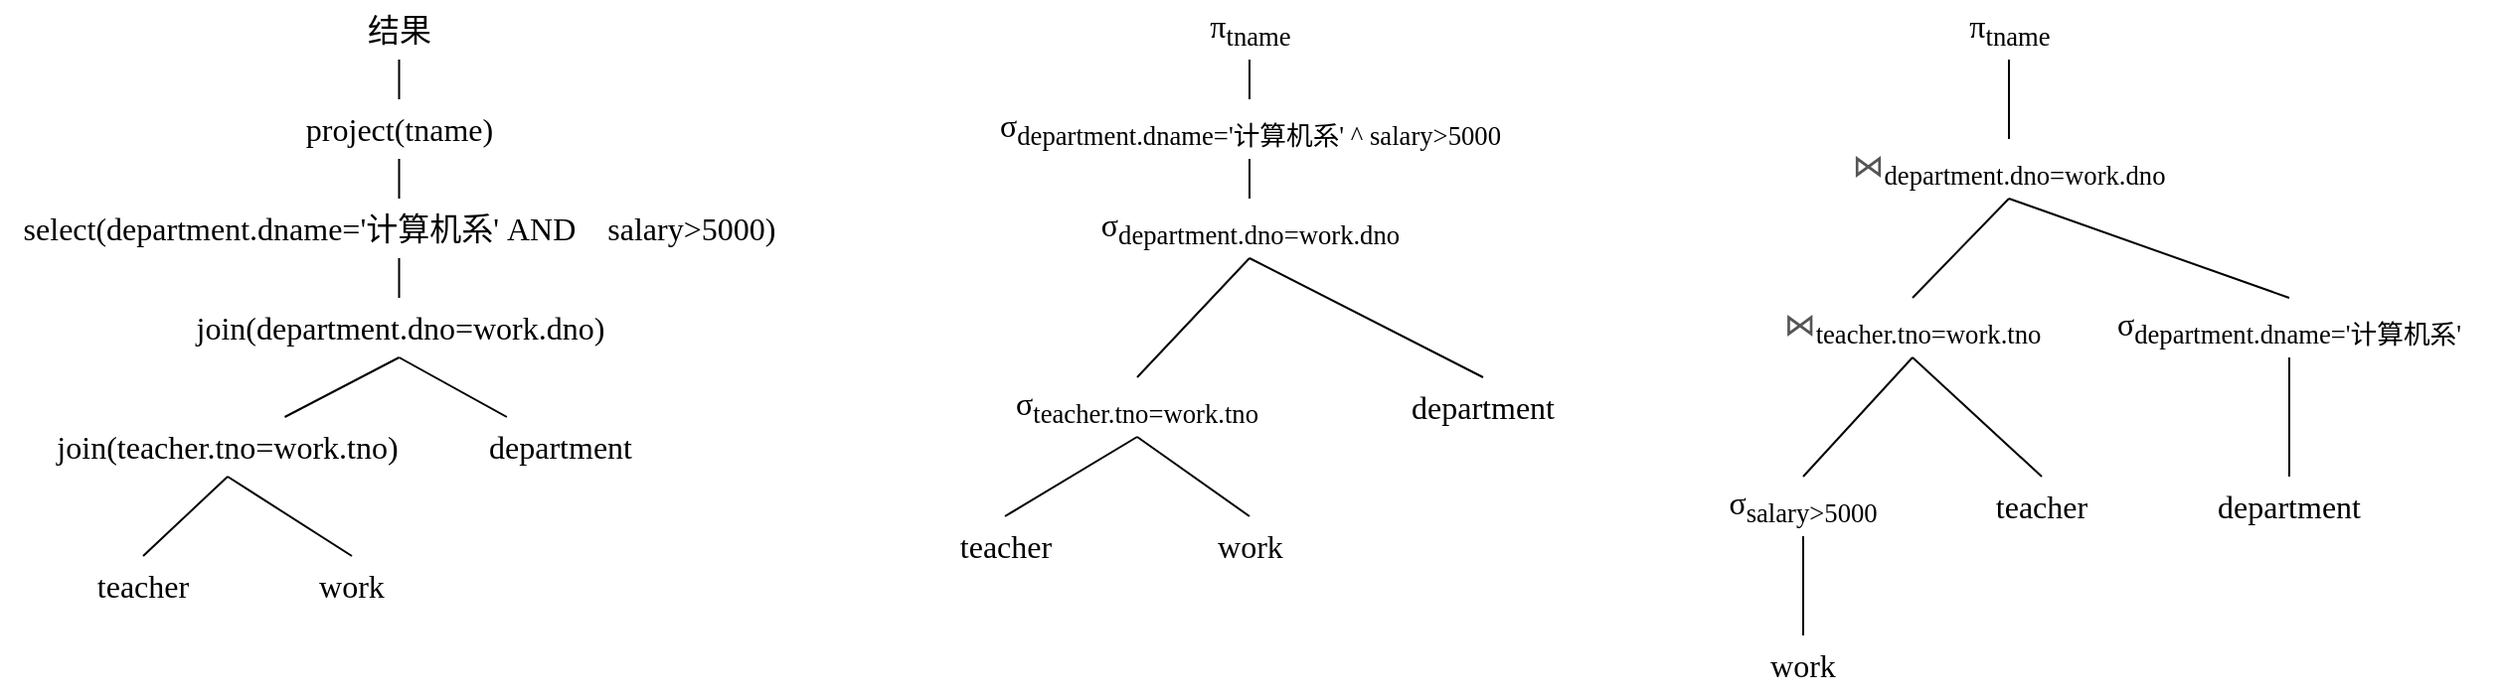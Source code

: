 <mxfile version="20.2.3" type="device"><diagram id="wJKtNPSoCHfU9U4MhGxK" name="第 1 页"><mxGraphModel dx="1452" dy="616" grid="1" gridSize="10" guides="1" tooltips="1" connect="1" arrows="1" fold="1" page="1" pageScale="1" pageWidth="827" pageHeight="1169" math="0" shadow="0"><root><mxCell id="0"/><mxCell id="1" parent="0"/><mxCell id="VdmW_lygGwy9s1eV7hQZ-3" value="" style="rounded=0;orthogonalLoop=1;jettySize=auto;html=1;endArrow=none;endFill=0;exitX=0.5;exitY=1;exitDx=0;exitDy=0;entryX=0.5;entryY=0;entryDx=0;entryDy=0;fontSize=16;" parent="1" source="VdmW_lygGwy9s1eV7hQZ-1" target="VdmW_lygGwy9s1eV7hQZ-2" edge="1"><mxGeometry relative="1" as="geometry"/></mxCell><mxCell id="VdmW_lygGwy9s1eV7hQZ-1" value="结果" style="text;html=1;strokeColor=none;fillColor=none;align=center;verticalAlign=middle;whiteSpace=wrap;rounded=0;fontFamily=Times New Roman;fontSize=16;" parent="1" vertex="1"><mxGeometry x="-76.25" y="80" width="60" height="30" as="geometry"/></mxCell><mxCell id="VdmW_lygGwy9s1eV7hQZ-5" value="" style="edgeStyle=none;rounded=0;orthogonalLoop=1;jettySize=auto;html=1;fontFamily=Times New Roman;endArrow=none;endFill=0;entryX=0.5;entryY=0;entryDx=0;entryDy=0;exitX=0.5;exitY=1;exitDx=0;exitDy=0;fontSize=16;" parent="1" source="VdmW_lygGwy9s1eV7hQZ-2" target="VdmW_lygGwy9s1eV7hQZ-4" edge="1"><mxGeometry relative="1" as="geometry"/></mxCell><mxCell id="VdmW_lygGwy9s1eV7hQZ-2" value="&lt;font face=&quot;Times New Roman&quot; style=&quot;font-size: 16px;&quot;&gt;project(tname)&lt;/font&gt;" style="text;html=1;strokeColor=none;fillColor=none;align=center;verticalAlign=middle;whiteSpace=wrap;rounded=0;fontSize=16;" parent="1" vertex="1"><mxGeometry x="-91.25" y="130" width="90" height="30" as="geometry"/></mxCell><mxCell id="VdmW_lygGwy9s1eV7hQZ-7" value="" style="edgeStyle=none;rounded=0;orthogonalLoop=1;jettySize=auto;html=1;fontFamily=Times New Roman;endArrow=none;endFill=0;entryX=0.5;entryY=0;entryDx=0;entryDy=0;exitX=0.5;exitY=1;exitDx=0;exitDy=0;fontSize=16;" parent="1" source="VdmW_lygGwy9s1eV7hQZ-4" target="VdmW_lygGwy9s1eV7hQZ-6" edge="1"><mxGeometry relative="1" as="geometry"/></mxCell><mxCell id="VdmW_lygGwy9s1eV7hQZ-4" value="&lt;font face=&quot;Times New Roman&quot; style=&quot;font-size: 16px;&quot;&gt;select(department.dname='计算机系' AND　salary&amp;gt;5000)&lt;/font&gt;" style="text;html=1;strokeColor=none;fillColor=none;align=center;verticalAlign=middle;whiteSpace=wrap;rounded=0;fontFamily=Times New Roman;fontSize=16;" parent="1" vertex="1"><mxGeometry x="-246.25" y="180" width="400" height="30" as="geometry"/></mxCell><mxCell id="VdmW_lygGwy9s1eV7hQZ-9" value="" style="edgeStyle=none;rounded=0;orthogonalLoop=1;jettySize=auto;html=1;fontFamily=Times New Roman;endArrow=none;endFill=0;exitX=0.5;exitY=1;exitDx=0;exitDy=0;fontSize=16;" parent="1" source="VdmW_lygGwy9s1eV7hQZ-6" target="VdmW_lygGwy9s1eV7hQZ-8" edge="1"><mxGeometry relative="1" as="geometry"/></mxCell><mxCell id="VdmW_lygGwy9s1eV7hQZ-11" value="" style="edgeStyle=none;rounded=0;orthogonalLoop=1;jettySize=auto;html=1;fontFamily=Times New Roman;endArrow=none;endFill=0;exitX=0.5;exitY=1;exitDx=0;exitDy=0;fontSize=16;" parent="1" source="VdmW_lygGwy9s1eV7hQZ-6" target="VdmW_lygGwy9s1eV7hQZ-10" edge="1"><mxGeometry relative="1" as="geometry"/></mxCell><mxCell id="VdmW_lygGwy9s1eV7hQZ-6" value="join(department.dno=work.dno)" style="text;html=1;strokeColor=none;fillColor=none;align=center;verticalAlign=middle;whiteSpace=wrap;rounded=0;fontFamily=Times New Roman;fontSize=16;" parent="1" vertex="1"><mxGeometry x="-172.5" y="230" width="252.5" height="30" as="geometry"/></mxCell><mxCell id="VdmW_lygGwy9s1eV7hQZ-12" style="edgeStyle=none;rounded=0;orthogonalLoop=1;jettySize=auto;html=1;exitX=0.5;exitY=1;exitDx=0;exitDy=0;fontFamily=Times New Roman;endArrow=none;endFill=0;entryX=0.5;entryY=0;entryDx=0;entryDy=0;fontSize=16;" parent="1" source="VdmW_lygGwy9s1eV7hQZ-8" target="VdmW_lygGwy9s1eV7hQZ-13" edge="1"><mxGeometry relative="1" as="geometry"><mxPoint x="-130" y="420" as="targetPoint"/></mxGeometry></mxCell><mxCell id="VdmW_lygGwy9s1eV7hQZ-16" style="edgeStyle=none;rounded=0;orthogonalLoop=1;jettySize=auto;html=1;exitX=0.5;exitY=1;exitDx=0;exitDy=0;entryX=0.5;entryY=0;entryDx=0;entryDy=0;fontFamily=Times New Roman;endArrow=none;endFill=0;fontSize=16;" parent="1" source="VdmW_lygGwy9s1eV7hQZ-8" target="VdmW_lygGwy9s1eV7hQZ-14" edge="1"><mxGeometry relative="1" as="geometry"/></mxCell><mxCell id="VdmW_lygGwy9s1eV7hQZ-8" value="join(teacher.tno=work.tno)" style="text;html=1;strokeColor=none;fillColor=none;align=center;verticalAlign=middle;whiteSpace=wrap;rounded=0;fontFamily=Times New Roman;fontSize=16;" parent="1" vertex="1"><mxGeometry x="-220" y="290" width="175" height="30" as="geometry"/></mxCell><mxCell id="VdmW_lygGwy9s1eV7hQZ-10" value="department" style="text;html=1;strokeColor=none;fillColor=none;align=center;verticalAlign=middle;whiteSpace=wrap;rounded=0;fontFamily=Times New Roman;fontSize=16;" parent="1" vertex="1"><mxGeometry x="-10" y="290" width="90" height="30" as="geometry"/></mxCell><mxCell id="VdmW_lygGwy9s1eV7hQZ-13" value="teacher" style="text;html=1;strokeColor=none;fillColor=none;align=center;verticalAlign=middle;whiteSpace=wrap;rounded=0;fontFamily=Times New Roman;fontSize=16;" parent="1" vertex="1"><mxGeometry x="-220" y="360" width="90" height="30" as="geometry"/></mxCell><mxCell id="VdmW_lygGwy9s1eV7hQZ-14" value="work" style="text;html=1;strokeColor=none;fillColor=none;align=center;verticalAlign=middle;whiteSpace=wrap;rounded=0;fontFamily=Times New Roman;fontSize=16;" parent="1" vertex="1"><mxGeometry x="-110" y="360" width="80" height="30" as="geometry"/></mxCell><mxCell id="VdmW_lygGwy9s1eV7hQZ-18" value="&lt;font face=&quot;Times New Roman&quot; style=&quot;font-size: 16px;&quot;&gt;σ&lt;sub&gt;department.dname='计算机系' ^ salary&amp;gt;5000&lt;/sub&gt;&lt;/font&gt;" style="text;html=1;strokeColor=none;fillColor=none;align=center;verticalAlign=middle;whiteSpace=wrap;rounded=0;fontSize=16;" parent="1" vertex="1"><mxGeometry x="239.5" y="130" width="284" height="30" as="geometry"/></mxCell><mxCell id="VdmW_lygGwy9s1eV7hQZ-21" style="edgeStyle=none;rounded=0;orthogonalLoop=1;jettySize=auto;html=1;entryX=0.5;entryY=1;entryDx=0;entryDy=0;fontFamily=Times New Roman;fontSize=16;endArrow=none;endFill=0;" parent="1" source="VdmW_lygGwy9s1eV7hQZ-20" target="VdmW_lygGwy9s1eV7hQZ-18" edge="1"><mxGeometry relative="1" as="geometry"/></mxCell><mxCell id="VdmW_lygGwy9s1eV7hQZ-25" style="edgeStyle=none;rounded=0;orthogonalLoop=1;jettySize=auto;html=1;exitX=0.5;exitY=1;exitDx=0;exitDy=0;fontFamily=Times New Roman;fontSize=16;endArrow=none;endFill=0;entryX=0.5;entryY=0;entryDx=0;entryDy=0;" parent="1" source="VdmW_lygGwy9s1eV7hQZ-20" target="VdmW_lygGwy9s1eV7hQZ-26" edge="1"><mxGeometry relative="1" as="geometry"><mxPoint x="344" y="260" as="targetPoint"/></mxGeometry></mxCell><mxCell id="VdmW_lygGwy9s1eV7hQZ-20" value="&lt;font face=&quot;Times New Roman&quot; style=&quot;font-size: 16px;&quot;&gt;σ&lt;sub&gt;department.dno=work.dno&lt;/sub&gt;&lt;/font&gt;" style="text;html=1;strokeColor=none;fillColor=none;align=center;verticalAlign=middle;whiteSpace=wrap;rounded=0;fontSize=16;" parent="1" vertex="1"><mxGeometry x="298.5" y="180" width="166" height="30" as="geometry"/></mxCell><mxCell id="VdmW_lygGwy9s1eV7hQZ-24" style="edgeStyle=none;rounded=0;orthogonalLoop=1;jettySize=auto;html=1;entryX=0.5;entryY=0;entryDx=0;entryDy=0;fontFamily=Times New Roman;fontSize=16;endArrow=none;endFill=0;" parent="1" source="VdmW_lygGwy9s1eV7hQZ-23" target="VdmW_lygGwy9s1eV7hQZ-18" edge="1"><mxGeometry relative="1" as="geometry"/></mxCell><mxCell id="VdmW_lygGwy9s1eV7hQZ-23" value="&lt;span style=&quot;font-family: &amp;quot;Times New Roman&amp;quot;;&quot;&gt;π&lt;/span&gt;&lt;sub style=&quot;font-family: &amp;quot;Times New Roman&amp;quot;;&quot;&gt;tname&lt;/sub&gt;" style="text;html=1;strokeColor=none;fillColor=none;align=center;verticalAlign=middle;whiteSpace=wrap;rounded=0;fontSize=16;" parent="1" vertex="1"><mxGeometry x="336.5" y="80" width="90" height="30" as="geometry"/></mxCell><mxCell id="VdmW_lygGwy9s1eV7hQZ-29" style="edgeStyle=none;rounded=0;orthogonalLoop=1;jettySize=auto;html=1;exitX=0.5;exitY=1;exitDx=0;exitDy=0;fontFamily=Times New Roman;fontSize=16;endArrow=none;endFill=0;entryX=0.5;entryY=0;entryDx=0;entryDy=0;" parent="1" source="VdmW_lygGwy9s1eV7hQZ-26" target="VdmW_lygGwy9s1eV7hQZ-30" edge="1"><mxGeometry relative="1" as="geometry"><mxPoint x="314" y="340" as="targetPoint"/></mxGeometry></mxCell><mxCell id="VdmW_lygGwy9s1eV7hQZ-31" style="edgeStyle=none;rounded=0;orthogonalLoop=1;jettySize=auto;html=1;exitX=0.5;exitY=1;exitDx=0;exitDy=0;fontFamily=Times New Roman;fontSize=16;endArrow=none;endFill=0;entryX=0.5;entryY=0;entryDx=0;entryDy=0;" parent="1" source="VdmW_lygGwy9s1eV7hQZ-26" target="VdmW_lygGwy9s1eV7hQZ-32" edge="1"><mxGeometry relative="1" as="geometry"><mxPoint x="414" y="340" as="targetPoint"/></mxGeometry></mxCell><mxCell id="VdmW_lygGwy9s1eV7hQZ-26" value="&lt;span style=&quot;font-family: &amp;quot;Times New Roman&amp;quot;;&quot;&gt;σ&lt;/span&gt;&lt;sub style=&quot;font-family: &amp;quot;Times New Roman&amp;quot;;&quot;&gt;teacher.tno=work.tno&lt;/sub&gt;" style="text;html=1;strokeColor=none;fillColor=none;align=center;verticalAlign=middle;whiteSpace=wrap;rounded=0;fontSize=16;" parent="1" vertex="1"><mxGeometry x="250" y="270" width="150" height="30" as="geometry"/></mxCell><mxCell id="VdmW_lygGwy9s1eV7hQZ-28" style="edgeStyle=none;rounded=0;orthogonalLoop=1;jettySize=auto;html=1;exitX=0.5;exitY=0;exitDx=0;exitDy=0;entryX=0.5;entryY=1;entryDx=0;entryDy=0;fontFamily=Times New Roman;fontSize=16;endArrow=none;endFill=0;" parent="1" source="VdmW_lygGwy9s1eV7hQZ-27" target="VdmW_lygGwy9s1eV7hQZ-20" edge="1"><mxGeometry relative="1" as="geometry"/></mxCell><mxCell id="VdmW_lygGwy9s1eV7hQZ-27" value="&lt;font face=&quot;Times New Roman&quot;&gt;department&lt;/font&gt;" style="text;html=1;strokeColor=none;fillColor=none;align=center;verticalAlign=middle;whiteSpace=wrap;rounded=0;fontSize=16;" parent="1" vertex="1"><mxGeometry x="449" y="270" width="100" height="30" as="geometry"/></mxCell><mxCell id="VdmW_lygGwy9s1eV7hQZ-30" value="&lt;font face=&quot;Times New Roman&quot;&gt;teacher&lt;/font&gt;" style="text;html=1;strokeColor=none;fillColor=none;align=center;verticalAlign=middle;whiteSpace=wrap;rounded=0;fontSize=16;" parent="1" vertex="1"><mxGeometry x="218.5" y="340" width="80" height="30" as="geometry"/></mxCell><mxCell id="VdmW_lygGwy9s1eV7hQZ-32" value="&lt;font face=&quot;Times New Roman&quot;&gt;work&lt;/font&gt;" style="text;html=1;strokeColor=none;fillColor=none;align=center;verticalAlign=middle;whiteSpace=wrap;rounded=0;fontSize=16;" parent="1" vertex="1"><mxGeometry x="341.5" y="340" width="80" height="30" as="geometry"/></mxCell><mxCell id="VdmW_lygGwy9s1eV7hQZ-35" style="edgeStyle=none;rounded=0;orthogonalLoop=1;jettySize=auto;html=1;exitX=0.5;exitY=1;exitDx=0;exitDy=0;fontFamily=Times New Roman;fontSize=16;endArrow=none;endFill=0;entryX=0.5;entryY=0;entryDx=0;entryDy=0;" parent="1" source="VdmW_lygGwy9s1eV7hQZ-36" target="VdmW_lygGwy9s1eV7hQZ-41" edge="1"><mxGeometry relative="1" as="geometry"><mxPoint x="726" y="260" as="targetPoint"/></mxGeometry></mxCell><mxCell id="VdmW_lygGwy9s1eV7hQZ-36" value="&lt;span style=&quot;color: rgb(85, 85, 85); font-family: &amp;quot;microsoft yahei&amp;quot;; text-align: start; background-color: rgb(255, 255, 255);&quot;&gt;&lt;font style=&quot;font-size: 16px;&quot;&gt;⋈&lt;/font&gt;&lt;/span&gt;&lt;font face=&quot;Times New Roman&quot; style=&quot;font-size: 16px;&quot;&gt;&lt;sub&gt;department.dno=work.dno&lt;/sub&gt;&lt;/font&gt;" style="text;html=1;strokeColor=none;fillColor=none;align=center;verticalAlign=middle;whiteSpace=wrap;rounded=0;fontSize=16;" parent="1" vertex="1"><mxGeometry x="696" y="150" width="135" height="30" as="geometry"/></mxCell><mxCell id="VdmW_lygGwy9s1eV7hQZ-37" style="edgeStyle=none;rounded=0;orthogonalLoop=1;jettySize=auto;html=1;entryX=0.5;entryY=0;entryDx=0;entryDy=0;fontFamily=Times New Roman;fontSize=16;endArrow=none;endFill=0;exitX=0.5;exitY=1;exitDx=0;exitDy=0;" parent="1" source="VdmW_lygGwy9s1eV7hQZ-38" target="VdmW_lygGwy9s1eV7hQZ-36" edge="1"><mxGeometry relative="1" as="geometry"><mxPoint x="763.5" y="130" as="targetPoint"/></mxGeometry></mxCell><mxCell id="VdmW_lygGwy9s1eV7hQZ-38" value="&lt;span style=&quot;font-family: &amp;quot;Times New Roman&amp;quot;;&quot;&gt;π&lt;/span&gt;&lt;sub style=&quot;font-family: &amp;quot;Times New Roman&amp;quot;;&quot;&gt;tname&lt;/sub&gt;" style="text;html=1;strokeColor=none;fillColor=none;align=center;verticalAlign=middle;whiteSpace=wrap;rounded=0;fontSize=16;" parent="1" vertex="1"><mxGeometry x="718.5" y="80" width="90" height="30" as="geometry"/></mxCell><mxCell id="VdmW_lygGwy9s1eV7hQZ-39" style="edgeStyle=none;rounded=0;orthogonalLoop=1;jettySize=auto;html=1;exitX=0.5;exitY=1;exitDx=0;exitDy=0;fontFamily=Times New Roman;fontSize=16;endArrow=none;endFill=0;entryX=0.5;entryY=0;entryDx=0;entryDy=0;" parent="1" source="VdmW_lygGwy9s1eV7hQZ-41" target="VdmW_lygGwy9s1eV7hQZ-44" edge="1"><mxGeometry relative="1" as="geometry"><mxPoint x="696" y="340" as="targetPoint"/></mxGeometry></mxCell><mxCell id="VdmW_lygGwy9s1eV7hQZ-40" style="edgeStyle=none;rounded=0;orthogonalLoop=1;jettySize=auto;html=1;exitX=0.5;exitY=1;exitDx=0;exitDy=0;fontFamily=Times New Roman;fontSize=16;endArrow=none;endFill=0;entryX=0.5;entryY=0;entryDx=0;entryDy=0;" parent="1" source="VdmW_lygGwy9s1eV7hQZ-41" target="VdmW_lygGwy9s1eV7hQZ-45" edge="1"><mxGeometry relative="1" as="geometry"><mxPoint x="796" y="340" as="targetPoint"/></mxGeometry></mxCell><mxCell id="VdmW_lygGwy9s1eV7hQZ-41" value="&lt;span style=&quot;color: rgb(85, 85, 85); font-family: &amp;quot;microsoft yahei&amp;quot;; text-align: start; background-color: rgb(255, 255, 255);&quot;&gt;⋈&lt;/span&gt;&lt;sub style=&quot;font-family: &amp;quot;Times New Roman&amp;quot;;&quot;&gt;teacher.tno=work.tno&lt;/sub&gt;" style="text;html=1;strokeColor=none;fillColor=none;align=center;verticalAlign=middle;whiteSpace=wrap;rounded=0;fontSize=16;" parent="1" vertex="1"><mxGeometry x="640" y="230" width="150" height="30" as="geometry"/></mxCell><mxCell id="VdmW_lygGwy9s1eV7hQZ-42" style="edgeStyle=none;rounded=0;orthogonalLoop=1;jettySize=auto;html=1;exitX=0.5;exitY=0;exitDx=0;exitDy=0;entryX=0.5;entryY=1;entryDx=0;entryDy=0;fontFamily=Times New Roman;fontSize=16;endArrow=none;endFill=0;" parent="1" source="VdmW_lygGwy9s1eV7hQZ-43" target="VdmW_lygGwy9s1eV7hQZ-36" edge="1"><mxGeometry relative="1" as="geometry"/></mxCell><mxCell id="n6ID_uGD7zkXgSJ1SlxW-2" style="rounded=0;orthogonalLoop=1;jettySize=auto;html=1;exitX=0.5;exitY=1;exitDx=0;exitDy=0;entryX=0.5;entryY=0;entryDx=0;entryDy=0;fontSize=16;endArrow=none;endFill=0;" edge="1" parent="1" source="VdmW_lygGwy9s1eV7hQZ-43" target="n6ID_uGD7zkXgSJ1SlxW-1"><mxGeometry relative="1" as="geometry"/></mxCell><mxCell id="VdmW_lygGwy9s1eV7hQZ-43" value="&lt;span style=&quot;font-family: &amp;quot;Times New Roman&amp;quot;;&quot;&gt;σ&lt;/span&gt;&lt;sub style=&quot;font-family: &amp;quot;Times New Roman&amp;quot;;&quot;&gt;department.dname='计算机系'&lt;/sub&gt;" style="text;html=1;strokeColor=none;fillColor=none;align=center;verticalAlign=middle;whiteSpace=wrap;rounded=0;fontSize=16;" parent="1" vertex="1"><mxGeometry x="800" y="230" width="209" height="30" as="geometry"/></mxCell><mxCell id="VdmW_lygGwy9s1eV7hQZ-46" style="edgeStyle=none;rounded=0;orthogonalLoop=1;jettySize=auto;html=1;exitX=0.5;exitY=1;exitDx=0;exitDy=0;fontFamily=Times New Roman;fontSize=16;endArrow=none;endFill=0;entryX=0.5;entryY=0;entryDx=0;entryDy=0;" parent="1" source="VdmW_lygGwy9s1eV7hQZ-44" target="VdmW_lygGwy9s1eV7hQZ-47" edge="1"><mxGeometry relative="1" as="geometry"><mxPoint x="700" y="410" as="targetPoint"/></mxGeometry></mxCell><mxCell id="VdmW_lygGwy9s1eV7hQZ-44" value="&lt;span style=&quot;font-family: &amp;quot;Times New Roman&amp;quot;;&quot;&gt;σ&lt;/span&gt;&lt;sub style=&quot;font-family: &amp;quot;Times New Roman&amp;quot;;&quot;&gt;salary&amp;gt;5000&lt;/sub&gt;" style="text;html=1;strokeColor=none;fillColor=none;align=center;verticalAlign=middle;whiteSpace=wrap;rounded=0;fontSize=16;" parent="1" vertex="1"><mxGeometry x="620" y="320" width="80" height="30" as="geometry"/></mxCell><mxCell id="VdmW_lygGwy9s1eV7hQZ-45" value="&lt;font face=&quot;Times New Roman&quot;&gt;teacher&lt;/font&gt;" style="text;html=1;strokeColor=none;fillColor=none;align=center;verticalAlign=middle;whiteSpace=wrap;rounded=0;fontSize=16;" parent="1" vertex="1"><mxGeometry x="740" y="320" width="80" height="30" as="geometry"/></mxCell><mxCell id="VdmW_lygGwy9s1eV7hQZ-47" value="&lt;font face=&quot;Times New Roman&quot;&gt;work&lt;/font&gt;" style="text;html=1;strokeColor=none;fillColor=none;align=center;verticalAlign=middle;whiteSpace=wrap;rounded=0;fontSize=16;" parent="1" vertex="1"><mxGeometry x="620" y="400" width="80" height="30" as="geometry"/></mxCell><mxCell id="n6ID_uGD7zkXgSJ1SlxW-1" value="&lt;font face=&quot;Times New Roman&quot;&gt;department&lt;/font&gt;" style="text;html=1;strokeColor=none;fillColor=none;align=center;verticalAlign=middle;whiteSpace=wrap;rounded=0;fontSize=16;" vertex="1" parent="1"><mxGeometry x="852.25" y="320" width="104.5" height="30" as="geometry"/></mxCell></root></mxGraphModel></diagram></mxfile>